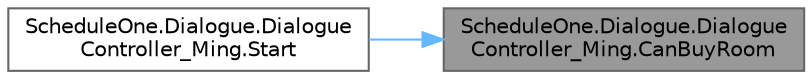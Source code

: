 digraph "ScheduleOne.Dialogue.DialogueController_Ming.CanBuyRoom"
{
 // LATEX_PDF_SIZE
  bgcolor="transparent";
  edge [fontname=Helvetica,fontsize=10,labelfontname=Helvetica,labelfontsize=10];
  node [fontname=Helvetica,fontsize=10,shape=box,height=0.2,width=0.4];
  rankdir="RL";
  Node1 [id="Node000001",label="ScheduleOne.Dialogue.Dialogue\lController_Ming.CanBuyRoom",height=0.2,width=0.4,color="gray40", fillcolor="grey60", style="filled", fontcolor="black",tooltip=" "];
  Node1 -> Node2 [id="edge1_Node000001_Node000002",dir="back",color="steelblue1",style="solid",tooltip=" "];
  Node2 [id="Node000002",label="ScheduleOne.Dialogue.Dialogue\lController_Ming.Start",height=0.2,width=0.4,color="grey40", fillcolor="white", style="filled",URL="$class_schedule_one_1_1_dialogue_1_1_dialogue_controller___ming.html#a4d945dde22d021d0b1a593ad9be35a81",tooltip=" "];
}

